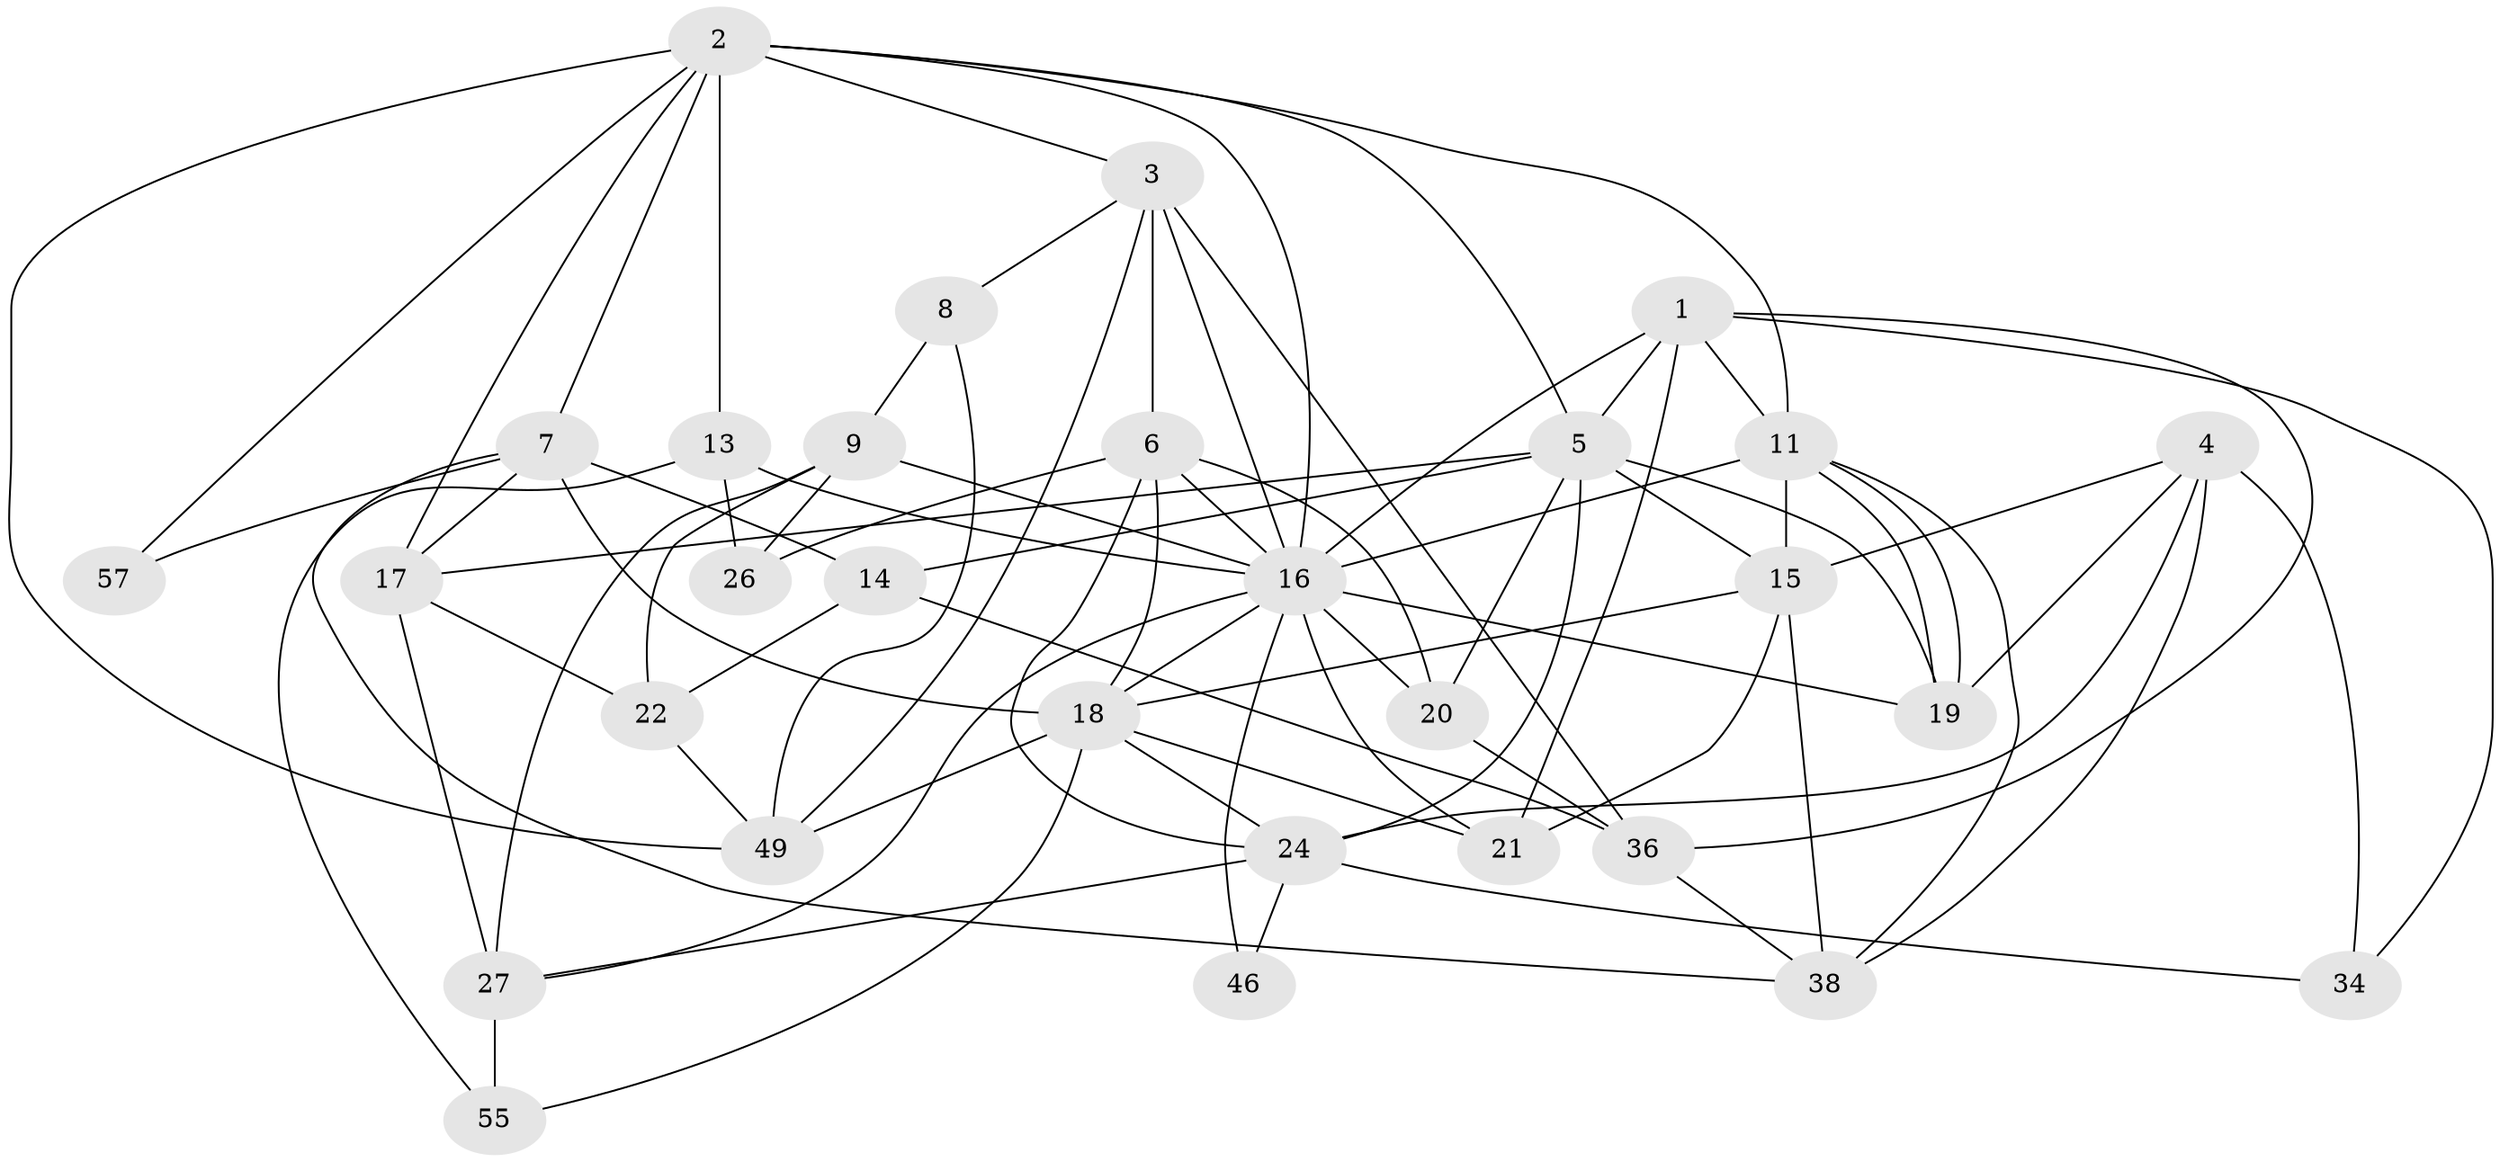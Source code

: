 // original degree distribution, {4: 0.3, 5: 0.21666666666666667, 3: 0.25, 6: 0.1, 2: 0.11666666666666667, 8: 0.016666666666666666}
// Generated by graph-tools (version 1.1) at 2025/15/03/09/25 04:15:02]
// undirected, 30 vertices, 79 edges
graph export_dot {
graph [start="1"]
  node [color=gray90,style=filled];
  1 [super="+41"];
  2 [super="+12"];
  3 [super="+51+59"];
  4 [super="+30"];
  5 [super="+35+50"];
  6 [super="+10"];
  7 [super="+37"];
  8;
  9 [super="+42"];
  11 [super="+25"];
  13 [super="+60"];
  14 [super="+31"];
  15 [super="+56"];
  16 [super="+28+58"];
  17 [super="+40"];
  18 [super="+44+33"];
  19;
  20 [super="+45"];
  21 [super="+23"];
  22 [super="+48"];
  24 [super="+39"];
  26 [super="+47"];
  27 [super="+53"];
  34;
  36 [super="+54"];
  38;
  46;
  49;
  55;
  57;
  1 -- 21 [weight=2];
  1 -- 11;
  1 -- 34;
  1 -- 36;
  1 -- 5;
  1 -- 16;
  2 -- 17;
  2 -- 49;
  2 -- 3;
  2 -- 5;
  2 -- 7;
  2 -- 13;
  2 -- 57;
  2 -- 16;
  2 -- 11;
  3 -- 16;
  3 -- 49;
  3 -- 36 [weight=2];
  3 -- 8;
  3 -- 6;
  4 -- 19;
  4 -- 15;
  4 -- 34;
  4 -- 38;
  4 -- 24;
  5 -- 20;
  5 -- 14 [weight=2];
  5 -- 19;
  5 -- 15;
  5 -- 17;
  5 -- 24;
  6 -- 16;
  6 -- 26;
  6 -- 24;
  6 -- 20;
  6 -- 18;
  7 -- 38;
  7 -- 57;
  7 -- 14;
  7 -- 17;
  7 -- 18;
  8 -- 49;
  8 -- 9;
  9 -- 26 [weight=2];
  9 -- 22;
  9 -- 27;
  9 -- 16;
  11 -- 19;
  11 -- 19;
  11 -- 16;
  11 -- 38;
  11 -- 15;
  13 -- 26 [weight=2];
  13 -- 55;
  13 -- 16;
  14 -- 36;
  14 -- 22;
  15 -- 38;
  15 -- 18;
  15 -- 21 [weight=2];
  16 -- 19 [weight=2];
  16 -- 27;
  16 -- 46;
  16 -- 18;
  16 -- 21;
  16 -- 20;
  17 -- 27 [weight=2];
  17 -- 22;
  18 -- 24;
  18 -- 55;
  18 -- 49;
  18 -- 21;
  20 -- 36;
  22 -- 49;
  24 -- 34;
  24 -- 46;
  24 -- 27;
  27 -- 55;
  36 -- 38;
}

